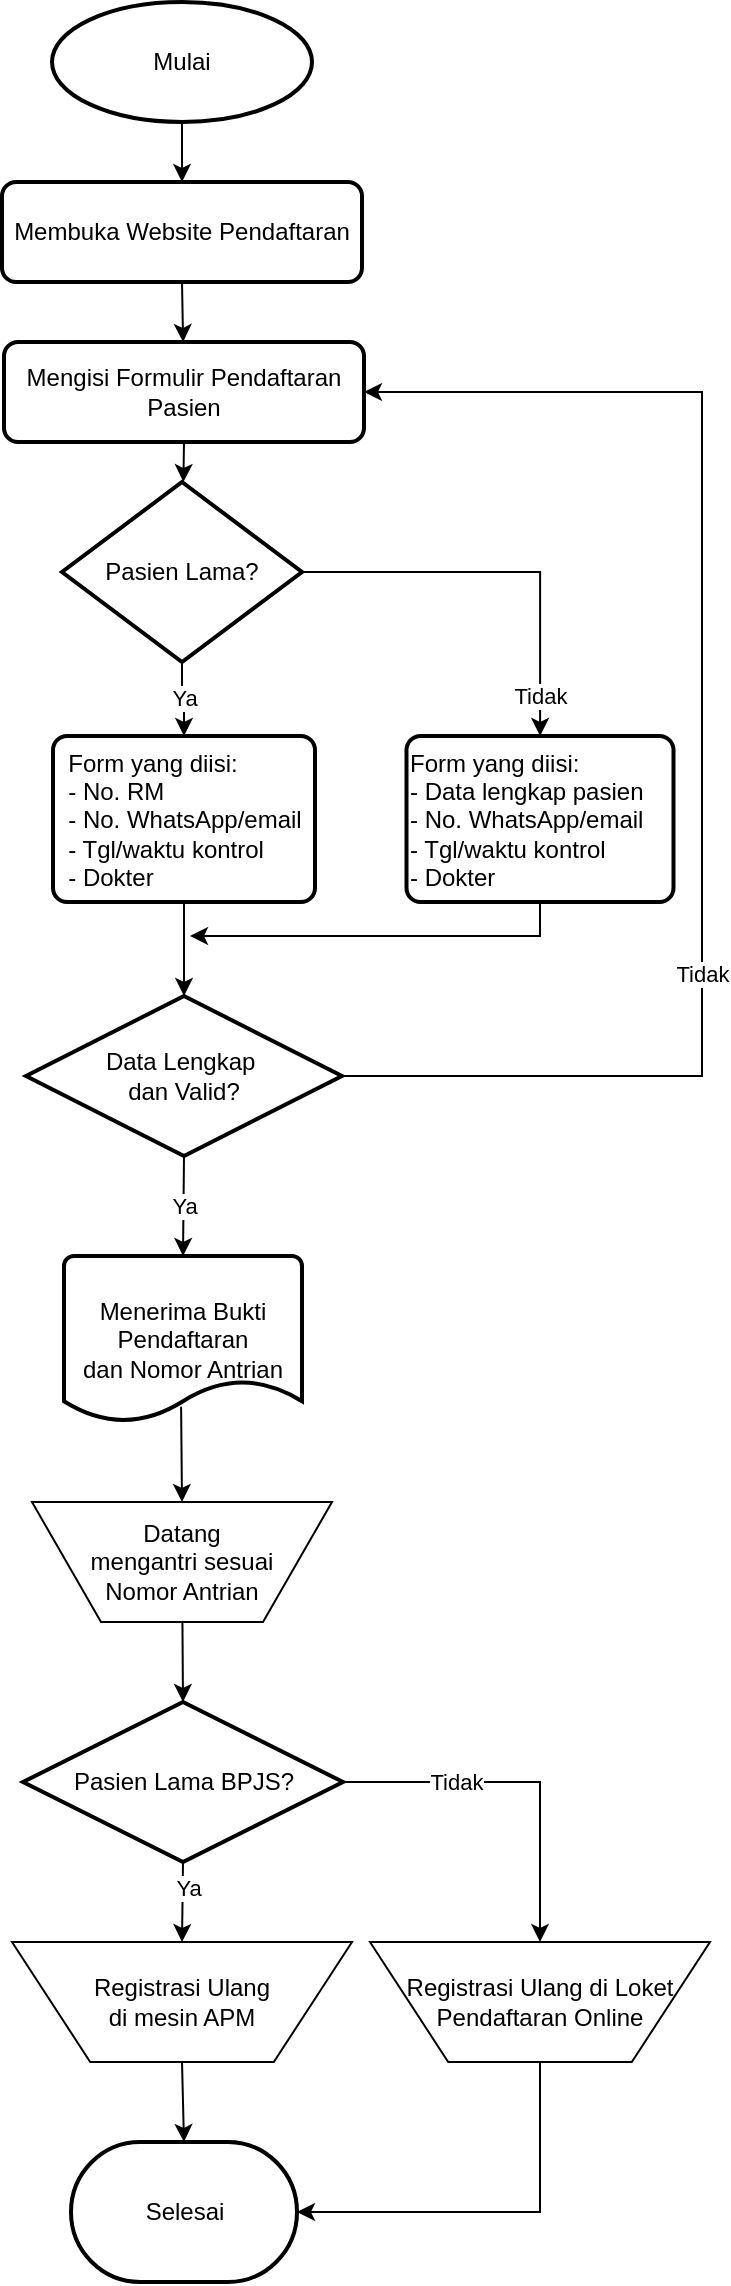 <mxfile version="22.1.16" type="device" pages="5">
  <diagram id="C5RBs43oDa-KdzZeNtuy" name="Flowchart">
    <mxGraphModel dx="1420" dy="856" grid="1" gridSize="10" guides="1" tooltips="1" connect="1" arrows="1" fold="1" page="1" pageScale="1" pageWidth="827" pageHeight="1169" math="0" shadow="0">
      <root>
        <mxCell id="WIyWlLk6GJQsqaUBKTNV-0" />
        <mxCell id="WIyWlLk6GJQsqaUBKTNV-1" parent="WIyWlLk6GJQsqaUBKTNV-0" />
        <mxCell id="Y-0_W2tjziuRLicf-Nkw-0" value="Mulai" style="strokeWidth=2;html=1;shape=mxgraph.flowchart.start_1;whiteSpace=wrap;" parent="WIyWlLk6GJQsqaUBKTNV-1" vertex="1">
          <mxGeometry x="262" y="15" width="130" height="60" as="geometry" />
        </mxCell>
        <mxCell id="0LLnvMhg4QWHjou7vQFV-0" value="" style="endArrow=classic;html=1;rounded=0;exitX=0.5;exitY=1;exitDx=0;exitDy=0;exitPerimeter=0;" parent="WIyWlLk6GJQsqaUBKTNV-1" source="NQGPYRuu8is7qID9K1Ec-0" target="0LLnvMhg4QWHjou7vQFV-1" edge="1">
          <mxGeometry width="50" height="50" relative="1" as="geometry">
            <mxPoint x="314" y="375" as="sourcePoint" />
            <mxPoint x="328" y="255" as="targetPoint" />
          </mxGeometry>
        </mxCell>
        <mxCell id="0LLnvMhg4QWHjou7vQFV-1" value="Pasien Lama?" style="whiteSpace=wrap;html=1;strokeWidth=2;shape=mxgraph.flowchart.decision;" parent="WIyWlLk6GJQsqaUBKTNV-1" vertex="1">
          <mxGeometry x="267" y="255" width="120" height="90" as="geometry" />
        </mxCell>
        <mxCell id="0LLnvMhg4QWHjou7vQFV-9" value="Tidak" style="edgeStyle=orthogonalEdgeStyle;rounded=0;orthogonalLoop=1;jettySize=auto;html=1;exitX=1;exitY=0.5;exitDx=0;exitDy=0;entryX=1;entryY=0.5;entryDx=0;entryDy=0;exitPerimeter=0;" parent="WIyWlLk6GJQsqaUBKTNV-1" source="0LLnvMhg4QWHjou7vQFV-6" target="NQGPYRuu8is7qID9K1Ec-0" edge="1">
          <mxGeometry x="-0.331" relative="1" as="geometry">
            <mxPoint x="565" y="412.0" as="targetPoint" />
            <Array as="points">
              <mxPoint x="587" y="552" />
              <mxPoint x="587" y="210" />
            </Array>
            <mxPoint as="offset" />
            <mxPoint x="406.0" y="552" as="sourcePoint" />
          </mxGeometry>
        </mxCell>
        <mxCell id="0LLnvMhg4QWHjou7vQFV-2" value="Form yang diisi:&lt;br style=&quot;border-color: var(--border-color);&quot;&gt;&lt;span style=&quot;&quot;&gt;- Data lengkap pasien&lt;/span&gt;&lt;br style=&quot;border-color: var(--border-color);&quot;&gt;&lt;span style=&quot;&quot;&gt;- No. WhatsApp/email&lt;/span&gt;&lt;br style=&quot;border-color: var(--border-color);&quot;&gt;&lt;span style=&quot;&quot;&gt;- Tgl/waktu kontrol&lt;/span&gt;&lt;br style=&quot;border-color: var(--border-color);&quot;&gt;&lt;span style=&quot;&quot;&gt;- Dokter&lt;/span&gt;" style="whiteSpace=wrap;html=1;rounded=1;absoluteArcSize=1;arcSize=14;strokeWidth=2;align=left;" parent="WIyWlLk6GJQsqaUBKTNV-1" vertex="1">
          <mxGeometry x="439.25" y="382" width="133.5" height="83" as="geometry" />
        </mxCell>
        <mxCell id="0LLnvMhg4QWHjou7vQFV-7" value="" style="edgeStyle=orthogonalEdgeStyle;rounded=0;orthogonalLoop=1;jettySize=auto;html=1;" parent="WIyWlLk6GJQsqaUBKTNV-1" source="0LLnvMhg4QWHjou7vQFV-4" target="0LLnvMhg4QWHjou7vQFV-6" edge="1">
          <mxGeometry relative="1" as="geometry" />
        </mxCell>
        <mxCell id="0LLnvMhg4QWHjou7vQFV-4" value="&lt;div style=&quot;text-align: left;&quot;&gt;&lt;span style=&quot;background-color: initial;&quot;&gt;Form yang diisi:&lt;/span&gt;&lt;/div&gt;&lt;div style=&quot;text-align: left;&quot;&gt;&lt;span style=&quot;background-color: initial;&quot;&gt;- No. RM&lt;/span&gt;&lt;/div&gt;&lt;div style=&quot;border-color: var(--border-color); text-align: left;&quot;&gt;&lt;span style=&quot;border-color: var(--border-color); background-color: initial;&quot;&gt;- No. WhatsApp/email&lt;/span&gt;&lt;/div&gt;&lt;div style=&quot;border-color: var(--border-color); text-align: left;&quot;&gt;&lt;span style=&quot;border-color: var(--border-color); background-color: initial;&quot;&gt;- Tgl/waktu kontrol&lt;/span&gt;&lt;/div&gt;&lt;div style=&quot;border-color: var(--border-color); text-align: left;&quot;&gt;&lt;span style=&quot;border-color: var(--border-color); background-color: initial;&quot;&gt;- Dokter&lt;/span&gt;&lt;/div&gt;" style="whiteSpace=wrap;html=1;rounded=1;absoluteArcSize=1;arcSize=14;strokeWidth=2;" parent="WIyWlLk6GJQsqaUBKTNV-1" vertex="1">
          <mxGeometry x="262.5" y="382" width="131" height="83" as="geometry" />
        </mxCell>
        <mxCell id="0LLnvMhg4QWHjou7vQFV-6" value="Data Lengkap&amp;nbsp;&lt;br&gt;dan Valid?" style="whiteSpace=wrap;html=1;strokeWidth=2;shape=mxgraph.flowchart.decision;" parent="WIyWlLk6GJQsqaUBKTNV-1" vertex="1">
          <mxGeometry x="249" y="512" width="158" height="80" as="geometry" />
        </mxCell>
        <mxCell id="0LLnvMhg4QWHjou7vQFV-10" value="Datang &lt;br&gt;mengantri sesuai &lt;br&gt;Nomor Antrian" style="whiteSpace=wrap;html=1;verticalLabelPosition=middle;shape=trapezoid;size=0.23;arcSize=10;flipV=1;labelPosition=center;perimeter=trapezoidPerimeter;" parent="WIyWlLk6GJQsqaUBKTNV-1" vertex="1">
          <mxGeometry x="252" y="765" width="150" height="60" as="geometry" />
        </mxCell>
        <mxCell id="0LLnvMhg4QWHjou7vQFV-16" value="Pasien Lama BPJS?" style="whiteSpace=wrap;html=1;strokeWidth=2;shape=mxgraph.flowchart.decision;" parent="WIyWlLk6GJQsqaUBKTNV-1" vertex="1">
          <mxGeometry x="247.5" y="865" width="160" height="80" as="geometry" />
        </mxCell>
        <mxCell id="0LLnvMhg4QWHjou7vQFV-17" value="Registrasi Ulang &lt;br&gt;di mesin APM" style="rounded=0;whiteSpace=wrap;html=1;verticalLabelPosition=middle;shape=trapezoid;perimeter=trapezoidPerimeter;size=0.23;arcSize=10;flipV=1;labelPosition=center;" parent="WIyWlLk6GJQsqaUBKTNV-1" vertex="1">
          <mxGeometry x="242" y="985" width="170" height="60" as="geometry" />
        </mxCell>
        <mxCell id="0LLnvMhg4QWHjou7vQFV-18" value="Registrasi Ulang di Loket Pendaftaran Online" style="rounded=0;whiteSpace=wrap;html=1;verticalLabelPosition=middle;shape=trapezoid;perimeter=trapezoidPerimeter;size=0.23;arcSize=10;flipV=1;labelPosition=center;fontSize=12;" parent="WIyWlLk6GJQsqaUBKTNV-1" vertex="1">
          <mxGeometry x="421" y="985" width="170" height="60" as="geometry" />
        </mxCell>
        <mxCell id="0LLnvMhg4QWHjou7vQFV-19" value="" style="endArrow=classic;html=1;rounded=0;entryX=0.5;entryY=0;entryDx=0;entryDy=0;exitX=1;exitY=0.5;exitDx=0;exitDy=0;" parent="WIyWlLk6GJQsqaUBKTNV-1" source="0LLnvMhg4QWHjou7vQFV-16" target="0LLnvMhg4QWHjou7vQFV-18" edge="1">
          <mxGeometry width="50" height="50" relative="1" as="geometry">
            <mxPoint x="306" y="967" as="sourcePoint" />
            <mxPoint x="356" y="917" as="targetPoint" />
            <Array as="points">
              <mxPoint x="506" y="905" />
              <mxPoint x="506" y="982" />
            </Array>
          </mxGeometry>
        </mxCell>
        <mxCell id="etCVzYmtN3_S_9bxmXlC-2" value="Tidak" style="edgeLabel;html=1;align=center;verticalAlign=middle;resizable=0;points=[];" parent="0LLnvMhg4QWHjou7vQFV-19" vertex="1" connectable="0">
          <mxGeometry x="-0.355" relative="1" as="geometry">
            <mxPoint x="-1" as="offset" />
          </mxGeometry>
        </mxCell>
        <mxCell id="0LLnvMhg4QWHjou7vQFV-22" value="Menerima Bukti Pendaftaran&lt;br&gt;dan Nomor Antrian" style="shape=mxgraph.flowchart.document2;whiteSpace=wrap;html=1;boundedLbl=1;strokeWidth=2;size=0.25;" parent="WIyWlLk6GJQsqaUBKTNV-1" vertex="1">
          <mxGeometry x="268" y="642" width="119" height="83" as="geometry" />
        </mxCell>
        <mxCell id="0LLnvMhg4QWHjou7vQFV-25" value="" style="endArrow=classic;html=1;rounded=0;entryX=0.5;entryY=0;entryDx=0;entryDy=0;exitX=0.492;exitY=0.908;exitDx=0;exitDy=0;exitPerimeter=0;" parent="WIyWlLk6GJQsqaUBKTNV-1" source="0LLnvMhg4QWHjou7vQFV-22" target="0LLnvMhg4QWHjou7vQFV-10" edge="1">
          <mxGeometry width="50" height="50" relative="1" as="geometry">
            <mxPoint x="327" y="705" as="sourcePoint" />
            <mxPoint x="321" y="742" as="targetPoint" />
          </mxGeometry>
        </mxCell>
        <mxCell id="IPXBGeWQJr2fZi3OIg5Y-1" value="Ya" style="endArrow=classic;html=1;rounded=0;entryX=0.5;entryY=0;entryDx=0;entryDy=0;exitX=0.5;exitY=1;exitDx=0;exitDy=0;" parent="WIyWlLk6GJQsqaUBKTNV-1" source="0LLnvMhg4QWHjou7vQFV-6" target="0LLnvMhg4QWHjou7vQFV-22" edge="1">
          <mxGeometry width="50" height="50" relative="1" as="geometry">
            <mxPoint x="310" y="602" as="sourcePoint" />
            <mxPoint x="360" y="552" as="targetPoint" />
          </mxGeometry>
        </mxCell>
        <mxCell id="AWqm-ige924Oo4-5Qk6T-0" value="" style="endArrow=classic;html=1;rounded=0;entryX=0.5;entryY=0;entryDx=0;entryDy=0;exitX=0.5;exitY=1;exitDx=0;exitDy=0;entryPerimeter=0;" parent="WIyWlLk6GJQsqaUBKTNV-1" source="0LLnvMhg4QWHjou7vQFV-17" target="u67ikrGrel9OPWI39Cx4-3" edge="1">
          <mxGeometry width="50" height="50" relative="1" as="geometry">
            <mxPoint x="322" y="1297" as="sourcePoint" />
            <mxPoint x="326" y="1204" as="targetPoint" />
          </mxGeometry>
        </mxCell>
        <mxCell id="AWqm-ige924Oo4-5Qk6T-1" value="" style="endArrow=classic;html=1;rounded=0;exitX=0.5;exitY=1;exitDx=0;exitDy=0;entryX=1;entryY=0.5;entryDx=0;entryDy=0;entryPerimeter=0;" parent="WIyWlLk6GJQsqaUBKTNV-1" source="0LLnvMhg4QWHjou7vQFV-18" target="u67ikrGrel9OPWI39Cx4-3" edge="1">
          <mxGeometry width="50" height="50" relative="1" as="geometry">
            <mxPoint x="308" y="1357" as="sourcePoint" />
            <mxPoint x="386" y="1244" as="targetPoint" />
            <Array as="points">
              <mxPoint x="506" y="1120" />
            </Array>
          </mxGeometry>
        </mxCell>
        <mxCell id="etCVzYmtN3_S_9bxmXlC-4" value="" style="endArrow=classic;html=1;rounded=0;exitX=0.5;exitY=1;exitDx=0;exitDy=0;" parent="WIyWlLk6GJQsqaUBKTNV-1" source="0LLnvMhg4QWHjou7vQFV-2" edge="1">
          <mxGeometry width="50" height="50" relative="1" as="geometry">
            <mxPoint x="411" y="532" as="sourcePoint" />
            <mxPoint x="331" y="482" as="targetPoint" />
            <Array as="points">
              <mxPoint x="506" y="482" />
            </Array>
          </mxGeometry>
        </mxCell>
        <mxCell id="Y_wqMJszYOcG-6Hk5GyN-2" value="" style="endArrow=classic;html=1;rounded=0;entryX=0.5;entryY=0;entryDx=0;entryDy=0;exitX=0.5;exitY=1;exitDx=0;exitDy=0;" parent="WIyWlLk6GJQsqaUBKTNV-1" source="0LLnvMhg4QWHjou7vQFV-16" target="0LLnvMhg4QWHjou7vQFV-17" edge="1">
          <mxGeometry width="50" height="50" relative="1" as="geometry">
            <mxPoint x="375" y="927" as="sourcePoint" />
            <mxPoint x="425" y="877" as="targetPoint" />
          </mxGeometry>
        </mxCell>
        <mxCell id="u67ikrGrel9OPWI39Cx4-20" value="Ya" style="edgeLabel;html=1;align=center;verticalAlign=middle;resizable=0;points=[];" parent="Y_wqMJszYOcG-6Hk5GyN-2" vertex="1" connectable="0">
          <mxGeometry x="-0.34" y="2" relative="1" as="geometry">
            <mxPoint as="offset" />
          </mxGeometry>
        </mxCell>
        <mxCell id="u67ikrGrel9OPWI39Cx4-3" value="Selesai" style="strokeWidth=2;html=1;shape=mxgraph.flowchart.terminator;whiteSpace=wrap;" parent="WIyWlLk6GJQsqaUBKTNV-1" vertex="1">
          <mxGeometry x="271.5" y="1085" width="113" height="70" as="geometry" />
        </mxCell>
        <mxCell id="u67ikrGrel9OPWI39Cx4-11" value="" style="edgeStyle=orthogonalEdgeStyle;rounded=0;orthogonalLoop=1;jettySize=auto;html=1;entryX=0.5;entryY=0;entryDx=0;entryDy=0;" parent="WIyWlLk6GJQsqaUBKTNV-1" source="0LLnvMhg4QWHjou7vQFV-1" target="0LLnvMhg4QWHjou7vQFV-4" edge="1">
          <mxGeometry relative="1" as="geometry">
            <mxPoint x="328" y="225" as="sourcePoint" />
            <mxPoint x="328" y="265" as="targetPoint" />
          </mxGeometry>
        </mxCell>
        <mxCell id="u67ikrGrel9OPWI39Cx4-15" value="Ya" style="edgeLabel;html=1;align=center;verticalAlign=middle;resizable=0;points=[];" parent="u67ikrGrel9OPWI39Cx4-11" vertex="1" connectable="0">
          <mxGeometry x="0.32" y="-1" relative="1" as="geometry">
            <mxPoint x="1" y="-6" as="offset" />
          </mxGeometry>
        </mxCell>
        <mxCell id="u67ikrGrel9OPWI39Cx4-12" value="" style="edgeStyle=orthogonalEdgeStyle;rounded=0;orthogonalLoop=1;jettySize=auto;html=1;" parent="WIyWlLk6GJQsqaUBKTNV-1" source="0LLnvMhg4QWHjou7vQFV-1" target="0LLnvMhg4QWHjou7vQFV-2" edge="1">
          <mxGeometry x="-0.414" relative="1" as="geometry">
            <mxPoint as="offset" />
            <mxPoint x="388" y="180" as="sourcePoint" />
            <mxPoint x="506" y="265" as="targetPoint" />
          </mxGeometry>
        </mxCell>
        <mxCell id="u67ikrGrel9OPWI39Cx4-16" value="Tidak" style="edgeLabel;html=1;align=center;verticalAlign=middle;resizable=0;points=[];" parent="u67ikrGrel9OPWI39Cx4-12" vertex="1" connectable="0">
          <mxGeometry x="0.781" relative="1" as="geometry">
            <mxPoint y="2" as="offset" />
          </mxGeometry>
        </mxCell>
        <mxCell id="u67ikrGrel9OPWI39Cx4-19" value="" style="endArrow=classic;html=1;rounded=0;entryX=0.5;entryY=0;entryDx=0;entryDy=0;entryPerimeter=0;" parent="WIyWlLk6GJQsqaUBKTNV-1" source="0LLnvMhg4QWHjou7vQFV-10" target="0LLnvMhg4QWHjou7vQFV-16" edge="1">
          <mxGeometry width="50" height="50" relative="1" as="geometry">
            <mxPoint x="241" y="832" as="sourcePoint" />
            <mxPoint x="291" y="782" as="targetPoint" />
          </mxGeometry>
        </mxCell>
        <mxCell id="hFQhq1CJekrQIGTJt0gv-0" value="" style="endArrow=classic;html=1;rounded=0;exitX=0.5;exitY=1;exitDx=0;exitDy=0;exitPerimeter=0;" parent="WIyWlLk6GJQsqaUBKTNV-1" source="Y-0_W2tjziuRLicf-Nkw-0" target="hFQhq1CJekrQIGTJt0gv-1" edge="1">
          <mxGeometry width="50" height="50" relative="1" as="geometry">
            <mxPoint x="328" y="105" as="sourcePoint" />
            <mxPoint x="328" y="175" as="targetPoint" />
          </mxGeometry>
        </mxCell>
        <mxCell id="hFQhq1CJekrQIGTJt0gv-1" value="Membuka Website Pendaftaran" style="rounded=1;whiteSpace=wrap;html=1;absoluteArcSize=1;arcSize=14;strokeWidth=2;" parent="WIyWlLk6GJQsqaUBKTNV-1" vertex="1">
          <mxGeometry x="237" y="105" width="180" height="50" as="geometry" />
        </mxCell>
        <mxCell id="NQGPYRuu8is7qID9K1Ec-1" value="" style="endArrow=classic;html=1;rounded=0;exitX=0.5;exitY=1;exitDx=0;exitDy=0;exitPerimeter=0;" parent="WIyWlLk6GJQsqaUBKTNV-1" source="hFQhq1CJekrQIGTJt0gv-1" target="NQGPYRuu8is7qID9K1Ec-0" edge="1">
          <mxGeometry width="50" height="50" relative="1" as="geometry">
            <mxPoint x="327" y="145" as="sourcePoint" />
            <mxPoint x="328" y="215" as="targetPoint" />
          </mxGeometry>
        </mxCell>
        <mxCell id="NQGPYRuu8is7qID9K1Ec-0" value="Mengisi Formulir Pendaftaran Pasien" style="rounded=1;whiteSpace=wrap;html=1;absoluteArcSize=1;arcSize=14;strokeWidth=2;" parent="WIyWlLk6GJQsqaUBKTNV-1" vertex="1">
          <mxGeometry x="238" y="185" width="180" height="50" as="geometry" />
        </mxCell>
      </root>
    </mxGraphModel>
  </diagram>
  <diagram id="7AGozjPKoP4nCB66m2UY" name="DFD">
    <mxGraphModel dx="1671" dy="1007" grid="1" gridSize="10" guides="1" tooltips="1" connect="1" arrows="1" fold="1" page="1" pageScale="1" pageWidth="1169" pageHeight="827" math="0" shadow="0">
      <root>
        <mxCell id="0" />
        <mxCell id="1" parent="0" />
        <mxCell id="LYkPNBGk0QLhgLuBFVw5-9" style="edgeStyle=orthogonalEdgeStyle;rounded=0;orthogonalLoop=1;jettySize=auto;html=1;exitX=0;exitY=1;exitDx=0;exitDy=0;entryX=1;entryY=0.75;entryDx=0;entryDy=0;" parent="1" source="LYkPNBGk0QLhgLuBFVw5-1" target="QkrbeRbu-FCpaSNZFsPW-1" edge="1">
          <mxGeometry relative="1" as="geometry">
            <mxPoint x="310" y="444" as="targetPoint" />
            <Array as="points" />
            <mxPoint x="540.0" y="444" as="sourcePoint" />
          </mxGeometry>
        </mxCell>
        <mxCell id="QrNxaTxZnVfAH5GrB2b3-3" value="Bukti Pendaftaran dan Nomor Antrian" style="edgeLabel;html=1;align=center;verticalAlign=middle;resizable=0;points=[];fontSize=12;" parent="LYkPNBGk0QLhgLuBFVw5-9" vertex="1" connectable="0">
          <mxGeometry x="0.063" y="-1" relative="1" as="geometry">
            <mxPoint x="6" y="1" as="offset" />
          </mxGeometry>
        </mxCell>
        <mxCell id="LYkPNBGk0QLhgLuBFVw5-13" style="edgeStyle=orthogonalEdgeStyle;rounded=0;orthogonalLoop=1;jettySize=auto;html=1;exitX=1;exitY=0;exitDx=0;exitDy=0;entryX=0;entryY=0.25;entryDx=0;entryDy=0;" parent="1" source="LYkPNBGk0QLhgLuBFVw5-1" target="LYkPNBGk0QLhgLuBFVw5-4" edge="1">
          <mxGeometry relative="1" as="geometry">
            <mxPoint x="849" y="384" as="targetPoint" />
          </mxGeometry>
        </mxCell>
        <mxCell id="QrNxaTxZnVfAH5GrB2b3-5" value="Data Pasien" style="edgeLabel;html=1;align=center;verticalAlign=middle;resizable=0;points=[];fontSize=12;" parent="LYkPNBGk0QLhgLuBFVw5-13" vertex="1" connectable="0">
          <mxGeometry x="-0.115" y="-2" relative="1" as="geometry">
            <mxPoint x="20" y="-1" as="offset" />
          </mxGeometry>
        </mxCell>
        <mxCell id="LYkPNBGk0QLhgLuBFVw5-1" value="Sistem Pendaftaran Pasien" style="ellipse;whiteSpace=wrap;html=1;aspect=fixed;fontSize=14;" parent="1" vertex="1">
          <mxGeometry x="540" y="370.5" width="87" height="87" as="geometry" />
        </mxCell>
        <mxCell id="LYkPNBGk0QLhgLuBFVw5-11" style="edgeStyle=orthogonalEdgeStyle;rounded=0;orthogonalLoop=1;jettySize=auto;html=1;exitX=0;exitY=0.75;exitDx=0;exitDy=0;" parent="1" target="LYkPNBGk0QLhgLuBFVw5-1" edge="1">
          <mxGeometry relative="1" as="geometry">
            <mxPoint x="860" y="413.62" as="sourcePoint" />
            <mxPoint x="630" y="414" as="targetPoint" />
            <Array as="points" />
          </mxGeometry>
        </mxCell>
        <mxCell id="QrNxaTxZnVfAH5GrB2b3-2" value="Jadwal Dokter" style="edgeLabel;html=1;align=center;verticalAlign=middle;resizable=0;points=[];fontSize=12;" parent="LYkPNBGk0QLhgLuBFVw5-11" vertex="1" connectable="0">
          <mxGeometry x="-0.158" y="1" relative="1" as="geometry">
            <mxPoint x="-22" y="-1" as="offset" />
          </mxGeometry>
        </mxCell>
        <mxCell id="LYkPNBGk0QLhgLuBFVw5-4" value="Admin" style="whiteSpace=wrap;html=1;aspect=fixed;fontSize=14;" parent="1" vertex="1">
          <mxGeometry x="860" y="354" width="120" height="120" as="geometry" />
        </mxCell>
        <mxCell id="LYkPNBGk0QLhgLuBFVw5-8" style="edgeStyle=orthogonalEdgeStyle;rounded=0;orthogonalLoop=1;jettySize=auto;html=1;exitX=1;exitY=0.25;exitDx=0;exitDy=0;entryX=0;entryY=0;entryDx=0;entryDy=0;" parent="1" source="QkrbeRbu-FCpaSNZFsPW-1" target="LYkPNBGk0QLhgLuBFVw5-1" edge="1">
          <mxGeometry relative="1" as="geometry">
            <mxPoint x="309" y="394" as="sourcePoint" />
          </mxGeometry>
        </mxCell>
        <mxCell id="QrNxaTxZnVfAH5GrB2b3-1" value="Data Pasien" style="edgeLabel;html=1;align=center;verticalAlign=middle;resizable=0;points=[];fontSize=12;" parent="LYkPNBGk0QLhgLuBFVw5-8" vertex="1" connectable="0">
          <mxGeometry x="-0.14" y="-3" relative="1" as="geometry">
            <mxPoint x="9" y="-3" as="offset" />
          </mxGeometry>
        </mxCell>
        <mxCell id="QkrbeRbu-FCpaSNZFsPW-1" value="Pasien" style="whiteSpace=wrap;html=1;aspect=fixed;fontSize=14;dashed=0;" parent="1" vertex="1">
          <mxGeometry x="190" y="354" width="120" height="120" as="geometry" />
        </mxCell>
        <mxCell id="5abQdg8BANUb2AYhFjzp-1" value="" style="endArrow=classic;html=1;rounded=0;exitX=0;exitY=0.75;exitDx=0;exitDy=0;entryX=1;entryY=1;entryDx=0;entryDy=0;" edge="1" parent="1" source="LYkPNBGk0QLhgLuBFVw5-4" target="LYkPNBGk0QLhgLuBFVw5-1">
          <mxGeometry width="50" height="50" relative="1" as="geometry">
            <mxPoint x="829.74" y="514" as="sourcePoint" />
            <mxPoint x="670" y="544" as="targetPoint" />
          </mxGeometry>
        </mxCell>
        <mxCell id="5abQdg8BANUb2AYhFjzp-2" value="Aprroval Pasien" style="edgeLabel;html=1;align=center;verticalAlign=middle;resizable=0;points=[];fontSize=12;" vertex="1" connectable="0" parent="5abQdg8BANUb2AYhFjzp-1">
          <mxGeometry x="0.127" y="1" relative="1" as="geometry">
            <mxPoint x="18" y="-1" as="offset" />
          </mxGeometry>
        </mxCell>
        <mxCell id="awJdmknUpq07sa8L6oPT-1" value="" style="endArrow=classic;html=1;rounded=0;entryX=1;entryY=0.5;entryDx=0;entryDy=0;exitX=0;exitY=0.5;exitDx=0;exitDy=0;" edge="1" parent="1" source="LYkPNBGk0QLhgLuBFVw5-1" target="QkrbeRbu-FCpaSNZFsPW-1">
          <mxGeometry width="50" height="50" relative="1" as="geometry">
            <mxPoint x="560" y="464" as="sourcePoint" />
            <mxPoint x="610" y="414" as="targetPoint" />
          </mxGeometry>
        </mxCell>
        <mxCell id="awJdmknUpq07sa8L6oPT-2" value="Jadwal Dokter" style="edgeLabel;html=1;align=center;verticalAlign=middle;resizable=0;points=[];fontSize=12;" vertex="1" connectable="0" parent="awJdmknUpq07sa8L6oPT-1">
          <mxGeometry x="-0.162" y="-2" relative="1" as="geometry">
            <mxPoint x="-23" y="2" as="offset" />
          </mxGeometry>
        </mxCell>
      </root>
    </mxGraphModel>
  </diagram>
  <diagram id="SqoEWXoSDAihWeAypQtA" name="Use Case Diagram">
    <mxGraphModel dx="1671" dy="1007" grid="1" gridSize="10" guides="1" tooltips="1" connect="1" arrows="1" fold="1" page="1" pageScale="1" pageWidth="827" pageHeight="1169" math="0" shadow="0">
      <root>
        <mxCell id="0" />
        <mxCell id="1" parent="0" />
        <mxCell id="htx71FLO_FKV-Db_sToj-1" value="Pasien" style="shape=umlActor;verticalLabelPosition=bottom;verticalAlign=top;html=1;" parent="1" vertex="1">
          <mxGeometry x="28" y="534" width="30" height="60" as="geometry" />
        </mxCell>
        <mxCell id="htx71FLO_FKV-Db_sToj-3" value="Admin" style="shape=umlActor;verticalLabelPosition=bottom;verticalAlign=top;html=1;outlineConnect=0;" parent="1" vertex="1">
          <mxGeometry x="768" y="534" width="30" height="60" as="geometry" />
        </mxCell>
        <mxCell id="ntv7-VRjxryP23NwJi_F-1" value="Sistem Pendaftaran Pasien" style="swimlane;fontStyle=1;align=center;horizontal=1;startSize=30;collapsible=0;html=1;whiteSpace=wrap;" parent="1" vertex="1">
          <mxGeometry x="158" y="374" width="520" height="420" as="geometry" />
        </mxCell>
        <mxCell id="ntv7-VRjxryP23NwJi_F-2" value="Use Case" style="shape=umlFrame;whiteSpace=wrap;html=1;pointerEvents=0;recursiveResize=0;container=1;collapsible=0;width=80;" parent="ntv7-VRjxryP23NwJi_F-1" vertex="1">
          <mxGeometry width="480" height="350" relative="1" as="geometry">
            <mxPoint x="20" y="50" as="offset" />
          </mxGeometry>
        </mxCell>
        <mxCell id="QiCD8WX7tbeq6t2pQG_h-1" value="Input Data Pasien" style="ellipse;whiteSpace=wrap;html=1;" parent="ntv7-VRjxryP23NwJi_F-2" vertex="1">
          <mxGeometry x="50" y="50" width="140" height="70" as="geometry" />
        </mxCell>
        <mxCell id="rIoa_4reU0bzCVfp5qzY-1" value="Bukti Pendaftaran dan Nomor Antrian" style="ellipse;whiteSpace=wrap;html=1;" parent="ntv7-VRjxryP23NwJi_F-2" vertex="1">
          <mxGeometry x="50" y="140" width="140" height="70" as="geometry" />
        </mxCell>
        <mxCell id="WujNufIBjCJ0zKkKGyqh-1" value="Manage Data Pasien" style="ellipse;whiteSpace=wrap;html=1;" vertex="1" parent="ntv7-VRjxryP23NwJi_F-2">
          <mxGeometry x="290" y="50" width="140" height="70" as="geometry" />
        </mxCell>
        <mxCell id="2JCKBSCVoSZlds3NOziO-2" value="Manage Approval Pasien" style="ellipse;whiteSpace=wrap;html=1;" vertex="1" parent="ntv7-VRjxryP23NwJi_F-2">
          <mxGeometry x="290" y="140" width="140" height="70" as="geometry" />
        </mxCell>
        <mxCell id="WujNufIBjCJ0zKkKGyqh-2" value="Manage Jadwal Dokter" style="ellipse;whiteSpace=wrap;html=1;" vertex="1" parent="ntv7-VRjxryP23NwJi_F-2">
          <mxGeometry x="290" y="240" width="140" height="70" as="geometry" />
        </mxCell>
        <mxCell id="PZ30V57n5oayTrDZzRfQ-1" value="&amp;lt;&amp;lt;include&amp;gt;&amp;gt;" style="edgeStyle=none;html=1;endArrow=open;verticalAlign=bottom;dashed=1;labelBackgroundColor=none;rounded=0;exitX=0;exitY=0.5;exitDx=0;exitDy=0;entryX=1;entryY=0.5;entryDx=0;entryDy=0;" edge="1" parent="ntv7-VRjxryP23NwJi_F-2" source="WujNufIBjCJ0zKkKGyqh-2" target="QiCD8WX7tbeq6t2pQG_h-2">
          <mxGeometry width="160" relative="1" as="geometry">
            <mxPoint x="130" y="315" as="sourcePoint" />
            <mxPoint x="290" y="315" as="targetPoint" />
          </mxGeometry>
        </mxCell>
        <mxCell id="QiCD8WX7tbeq6t2pQG_h-2" value="Lihat Jadwal Dokter" style="ellipse;whiteSpace=wrap;html=1;" parent="ntv7-VRjxryP23NwJi_F-2" vertex="1">
          <mxGeometry x="50" y="240" width="140" height="70" as="geometry" />
        </mxCell>
        <mxCell id="6rDj5MUKunOZ68686jhb-1" value="&amp;lt;&amp;lt;include&amp;gt;&amp;gt;" style="edgeStyle=none;html=1;endArrow=open;verticalAlign=bottom;dashed=1;labelBackgroundColor=none;rounded=0;entryX=0;entryY=0.5;entryDx=0;entryDy=0;exitX=1;exitY=0.5;exitDx=0;exitDy=0;" edge="1" parent="ntv7-VRjxryP23NwJi_F-2" source="rIoa_4reU0bzCVfp5qzY-1" target="2JCKBSCVoSZlds3NOziO-2">
          <mxGeometry width="160" relative="1" as="geometry">
            <mxPoint x="180" y="270" as="sourcePoint" />
            <mxPoint x="340" y="270" as="targetPoint" />
          </mxGeometry>
        </mxCell>
        <mxCell id="6rDj5MUKunOZ68686jhb-2" value="&amp;lt;&amp;lt;include&amp;gt;&amp;gt;" style="edgeStyle=none;html=1;endArrow=open;verticalAlign=bottom;dashed=1;labelBackgroundColor=none;rounded=0;entryX=0;entryY=0.5;entryDx=0;entryDy=0;exitX=1;exitY=0.5;exitDx=0;exitDy=0;" edge="1" parent="ntv7-VRjxryP23NwJi_F-2" source="QiCD8WX7tbeq6t2pQG_h-1" target="WujNufIBjCJ0zKkKGyqh-1">
          <mxGeometry width="160" relative="1" as="geometry">
            <mxPoint x="170" y="80" as="sourcePoint" />
            <mxPoint x="330" y="80" as="targetPoint" />
          </mxGeometry>
        </mxCell>
        <mxCell id="I5Vj7VzGTxBWSGYok09h-3" value="" style="edgeStyle=none;html=1;endArrow=none;verticalAlign=bottom;rounded=0;entryX=0;entryY=1;entryDx=0;entryDy=0;exitX=0.5;exitY=0.5;exitDx=0;exitDy=0;exitPerimeter=0;" parent="1" source="htx71FLO_FKV-Db_sToj-1" target="QiCD8WX7tbeq6t2pQG_h-1" edge="1">
          <mxGeometry width="160" relative="1" as="geometry">
            <mxPoint x="108" y="634" as="sourcePoint" />
            <mxPoint x="268" y="634" as="targetPoint" />
          </mxGeometry>
        </mxCell>
        <mxCell id="I5Vj7VzGTxBWSGYok09h-4" value="" style="edgeStyle=none;html=1;endArrow=none;verticalAlign=bottom;rounded=0;exitX=0.5;exitY=0.5;exitDx=0;exitDy=0;exitPerimeter=0;entryX=0;entryY=0.5;entryDx=0;entryDy=0;" parent="1" source="htx71FLO_FKV-Db_sToj-1" target="QiCD8WX7tbeq6t2pQG_h-2" edge="1">
          <mxGeometry width="160" relative="1" as="geometry">
            <mxPoint x="338" y="564" as="sourcePoint" />
            <mxPoint x="498" y="564" as="targetPoint" />
          </mxGeometry>
        </mxCell>
        <mxCell id="I5Vj7VzGTxBWSGYok09h-6" value="" style="edgeStyle=none;html=1;endArrow=none;verticalAlign=bottom;rounded=0;entryX=0.5;entryY=0.5;entryDx=0;entryDy=0;entryPerimeter=0;exitX=1;exitY=0.5;exitDx=0;exitDy=0;" parent="1" source="WujNufIBjCJ0zKkKGyqh-1" target="htx71FLO_FKV-Db_sToj-3" edge="1">
          <mxGeometry width="160" relative="1" as="geometry">
            <mxPoint x="668" y="524" as="sourcePoint" />
            <mxPoint x="498" y="564" as="targetPoint" />
          </mxGeometry>
        </mxCell>
        <mxCell id="I5Vj7VzGTxBWSGYok09h-7" value="" style="endArrow=none;html=1;rounded=0;entryX=0.5;entryY=0.5;entryDx=0;entryDy=0;entryPerimeter=0;exitX=1;exitY=0.5;exitDx=0;exitDy=0;" parent="1" source="WujNufIBjCJ0zKkKGyqh-2" target="htx71FLO_FKV-Db_sToj-3" edge="1">
          <mxGeometry width="50" height="50" relative="1" as="geometry">
            <mxPoint x="668" y="624" as="sourcePoint" />
            <mxPoint x="448" y="544" as="targetPoint" />
          </mxGeometry>
        </mxCell>
        <mxCell id="VmpEA8j0iUpPtIR3B-YM-2" value="" style="endArrow=none;html=1;rounded=0;entryX=0;entryY=0.5;entryDx=0;entryDy=0;exitX=0.5;exitY=0.5;exitDx=0;exitDy=0;exitPerimeter=0;" parent="1" source="htx71FLO_FKV-Db_sToj-1" target="rIoa_4reU0bzCVfp5qzY-1" edge="1">
          <mxGeometry width="50" height="50" relative="1" as="geometry">
            <mxPoint x="238" y="634" as="sourcePoint" />
            <mxPoint x="288" y="584" as="targetPoint" />
          </mxGeometry>
        </mxCell>
        <mxCell id="2JCKBSCVoSZlds3NOziO-3" value="" style="endArrow=none;html=1;rounded=0;exitX=1;exitY=0.5;exitDx=0;exitDy=0;entryX=0.5;entryY=0.5;entryDx=0;entryDy=0;entryPerimeter=0;" edge="1" parent="1" source="2JCKBSCVoSZlds3NOziO-2" target="htx71FLO_FKV-Db_sToj-3">
          <mxGeometry width="50" height="50" relative="1" as="geometry">
            <mxPoint x="398" y="674" as="sourcePoint" />
            <mxPoint x="448" y="624" as="targetPoint" />
          </mxGeometry>
        </mxCell>
      </root>
    </mxGraphModel>
  </diagram>
  <diagram id="83-zsSkwK48zUs9TTDW5" name="Activity Diagram">
    <mxGraphModel dx="1420" dy="856" grid="1" gridSize="10" guides="1" tooltips="1" connect="1" arrows="1" fold="1" page="1" pageScale="1" pageWidth="827" pageHeight="1169" math="0" shadow="0">
      <root>
        <mxCell id="0" />
        <mxCell id="1" parent="0" />
        <mxCell id="1xUCm_A0NEypGPISdSap-1" value="Pendaftaran Pasien" style="swimlane;html=1;childLayout=stackLayout;startSize=20;rounded=0;shadow=0;comic=0;labelBackgroundColor=none;strokeWidth=1;fontFamily=Verdana;fontSize=12;align=center;" parent="1" vertex="1">
          <mxGeometry x="129" y="10" width="570" height="1440" as="geometry" />
        </mxCell>
        <mxCell id="PqNGhXt7e9WRdPqhysJe-2" value="" style="edgeStyle=orthogonalEdgeStyle;html=1;verticalAlign=bottom;endArrow=open;endSize=8;strokeColor=#ff0000;rounded=0;entryX=0.5;entryY=0;entryDx=0;entryDy=0;exitX=0.477;exitY=0.504;exitDx=0;exitDy=0;exitPerimeter=0;" parent="1xUCm_A0NEypGPISdSap-1" source="PqNGhXt7e9WRdPqhysJe-1" target="nUrTsSMFZB00BkVTM41h-4" edge="1">
          <mxGeometry relative="1" as="geometry">
            <mxPoint x="440" y="630" as="targetPoint" />
            <Array as="points">
              <mxPoint x="139" y="540" />
              <mxPoint x="415" y="540" />
            </Array>
          </mxGeometry>
        </mxCell>
        <mxCell id="nUrTsSMFZB00BkVTM41h-1" value="" style="edgeStyle=orthogonalEdgeStyle;html=1;verticalAlign=bottom;endArrow=open;endSize=8;strokeColor=#ff0000;rounded=0;entryX=1;entryY=0.5;entryDx=0;entryDy=0;exitX=0.5;exitY=1;exitDx=0;exitDy=0;" parent="1xUCm_A0NEypGPISdSap-1" source="BTBh3s6mMBs-r3jh5aBY-3" target="iOOvgmFRk-pICuDSHi3N-17" edge="1">
          <mxGeometry relative="1" as="geometry">
            <mxPoint x="150" y="380" as="targetPoint" />
            <mxPoint x="414" y="240" as="sourcePoint" />
            <Array as="points">
              <mxPoint x="424" y="210" />
            </Array>
          </mxGeometry>
        </mxCell>
        <mxCell id="XFfQLgVPYZgJ6Qq-CJzx-2" value="" style="edgeStyle=orthogonalEdgeStyle;html=1;verticalAlign=bottom;endArrow=open;endSize=8;strokeColor=#ff0000;rounded=0;" parent="1xUCm_A0NEypGPISdSap-1" source="XFfQLgVPYZgJ6Qq-CJzx-1" target="hpnEsNDLnfpnaiSMyP2V-1" edge="1">
          <mxGeometry relative="1" as="geometry">
            <mxPoint x="135" y="890" as="targetPoint" />
          </mxGeometry>
        </mxCell>
        <mxCell id="BTBh3s6mMBs-r3jh5aBY-2" value="" style="edgeStyle=orthogonalEdgeStyle;html=1;verticalAlign=bottom;endArrow=open;endSize=8;strokeColor=#ff0000;rounded=0;entryX=0;entryY=0.5;entryDx=0;entryDy=0;" parent="1xUCm_A0NEypGPISdSap-1" source="BTBh3s6mMBs-r3jh5aBY-1" target="BTBh3s6mMBs-r3jh5aBY-3" edge="1">
          <mxGeometry relative="1" as="geometry">
            <mxPoint x="360" y="190" as="targetPoint" />
          </mxGeometry>
        </mxCell>
        <mxCell id="1xUCm_A0NEypGPISdSap-2" value="Pasien" style="swimlane;html=1;startSize=20;" parent="1xUCm_A0NEypGPISdSap-1" vertex="1">
          <mxGeometry y="20" width="290" height="1420" as="geometry">
            <mxRectangle y="20" width="40" height="1580" as="alternateBounds" />
          </mxGeometry>
        </mxCell>
        <mxCell id="VRQ1FIJ1n5C91aGxlcZh-3" value="" style="ellipse;html=1;shape=startState;fillColor=#000000;strokeColor=#ff0000;" parent="1xUCm_A0NEypGPISdSap-2" vertex="1">
          <mxGeometry x="130" y="40" width="30" height="30" as="geometry" />
        </mxCell>
        <mxCell id="VRQ1FIJ1n5C91aGxlcZh-4" value="" style="edgeStyle=orthogonalEdgeStyle;html=1;verticalAlign=bottom;endArrow=open;endSize=8;strokeColor=#ff0000;rounded=0;entryX=0.5;entryY=0;entryDx=0;entryDy=0;" parent="1xUCm_A0NEypGPISdSap-2" source="VRQ1FIJ1n5C91aGxlcZh-3" target="BTBh3s6mMBs-r3jh5aBY-1" edge="1">
          <mxGeometry relative="1" as="geometry">
            <mxPoint x="130" y="150" as="targetPoint" />
          </mxGeometry>
        </mxCell>
        <mxCell id="VRQ1FIJ1n5C91aGxlcZh-7" value="Ya" style="edgeStyle=orthogonalEdgeStyle;html=1;align=left;verticalAlign=top;endArrow=open;endSize=8;strokeColor=#ff0000;rounded=0;entryX=0.5;entryY=0;entryDx=0;entryDy=0;exitX=0.5;exitY=1;exitDx=0;exitDy=0;" parent="1xUCm_A0NEypGPISdSap-2" source="VRQ1FIJ1n5C91aGxlcZh-5" target="l4ZGFq4MWqrOZB-myKdm-1" edge="1">
          <mxGeometry x="0.2" y="-10" relative="1" as="geometry">
            <mxPoint x="70" y="360" as="targetPoint" />
            <Array as="points">
              <mxPoint x="145" y="300" />
              <mxPoint x="70" y="300" />
            </Array>
            <mxPoint as="offset" />
          </mxGeometry>
        </mxCell>
        <mxCell id="BTBh3s6mMBs-r3jh5aBY-1" value="Membuka Website Pendaftaran" style="rounded=1;whiteSpace=wrap;html=1;arcSize=40;fontColor=#000000;fillColor=#ffffc0;strokeColor=#ff0000;" parent="1xUCm_A0NEypGPISdSap-2" vertex="1">
          <mxGeometry x="85" y="110" width="120" height="40" as="geometry" />
        </mxCell>
        <mxCell id="l4ZGFq4MWqrOZB-myKdm-1" value="Parameter:&lt;br&gt;- No. RM&lt;br&gt;&lt;div style=&quot;&quot;&gt;&lt;span style=&quot;background-color: initial;&quot;&gt;- No. WhatsApp/email&lt;/span&gt;&lt;/div&gt;&lt;div style=&quot;&quot;&gt;&lt;span style=&quot;background-color: initial;&quot;&gt;- Tgl/waktu kontrol&lt;/span&gt;&lt;/div&gt;&lt;div style=&quot;&quot;&gt;&lt;span style=&quot;background-color: initial;&quot;&gt;- Dokter&lt;/span&gt;&lt;/div&gt;" style="rounded=0;whiteSpace=wrap;html=1;arcSize=10;fontColor=#000000;fillColor=#ffffc0;strokeColor=#ff0000;absoluteArcSize=1;dashed=0;align=left;" parent="1xUCm_A0NEypGPISdSap-2" vertex="1">
          <mxGeometry x="10" y="340" width="120" height="90" as="geometry" />
        </mxCell>
        <mxCell id="l4ZGFq4MWqrOZB-myKdm-2" value="" style="edgeStyle=orthogonalEdgeStyle;html=1;verticalAlign=bottom;endArrow=open;endSize=8;strokeColor=#ff0000;rounded=0;entryX=0.203;entryY=0.5;entryDx=0;entryDy=0;entryPerimeter=0;" parent="1xUCm_A0NEypGPISdSap-2" source="l4ZGFq4MWqrOZB-myKdm-1" target="PqNGhXt7e9WRdPqhysJe-1" edge="1">
          <mxGeometry relative="1" as="geometry">
            <mxPoint x="71" y="460" as="targetPoint" />
            <Array as="points" />
          </mxGeometry>
        </mxCell>
        <mxCell id="VRQ1FIJ1n5C91aGxlcZh-6" value="Tidak" style="edgeStyle=orthogonalEdgeStyle;html=1;align=left;verticalAlign=bottom;endArrow=open;endSize=8;strokeColor=#ff0000;rounded=0;entryX=0.5;entryY=0;entryDx=0;entryDy=0;exitX=1;exitY=0.5;exitDx=0;exitDy=0;" parent="1xUCm_A0NEypGPISdSap-2" source="VRQ1FIJ1n5C91aGxlcZh-5" target="sqT1WdeYne1xnie3-UmG-2" edge="1">
          <mxGeometry x="0.429" y="-15" relative="1" as="geometry">
            <mxPoint x="245" y="410" as="targetPoint" />
            <Array as="points">
              <mxPoint x="215" y="345" />
            </Array>
            <mxPoint x="235" y="325" as="sourcePoint" />
            <mxPoint as="offset" />
          </mxGeometry>
        </mxCell>
        <mxCell id="sqT1WdeYne1xnie3-UmG-2" value="Parameter:&lt;br&gt;- Data lengkap pasien&lt;br&gt;- No. WhatsApp/email&lt;br&gt;- Tgl/waktu kontrol&lt;br&gt;- Dokter" style="rounded=0;whiteSpace=wrap;html=1;arcSize=10;fontColor=#000000;fillColor=#ffffc0;strokeColor=#ff0000;absoluteArcSize=1;dashed=0;align=left;" parent="1xUCm_A0NEypGPISdSap-2" vertex="1">
          <mxGeometry x="150" y="340" width="130" height="90" as="geometry" />
        </mxCell>
        <mxCell id="sqT1WdeYne1xnie3-UmG-3" value="" style="edgeStyle=orthogonalEdgeStyle;html=1;verticalAlign=bottom;endArrow=open;endSize=8;strokeColor=#ff0000;rounded=0;exitX=0.5;exitY=1;exitDx=0;exitDy=0;entryX=0.781;entryY=0.504;entryDx=0;entryDy=0;entryPerimeter=0;" parent="1xUCm_A0NEypGPISdSap-2" source="sqT1WdeYne1xnie3-UmG-2" target="PqNGhXt7e9WRdPqhysJe-1" edge="1">
          <mxGeometry relative="1" as="geometry">
            <mxPoint x="215" y="480" as="targetPoint" />
            <Array as="points" />
          </mxGeometry>
        </mxCell>
        <mxCell id="PqNGhXt7e9WRdPqhysJe-1" value="" style="shape=line;html=1;strokeWidth=6;strokeColor=#ff0000;" parent="1xUCm_A0NEypGPISdSap-2" vertex="1">
          <mxGeometry x="20" y="400" width="250" height="170" as="geometry" />
        </mxCell>
        <mxCell id="hpnEsNDLnfpnaiSMyP2V-1" value="Menerima Bukti Pendaftaran dan Nomor Antrian" style="rounded=1;whiteSpace=wrap;html=1;arcSize=40;fontColor=#000000;fillColor=#ffffc0;strokeColor=#ff0000;" parent="1xUCm_A0NEypGPISdSap-2" vertex="1">
          <mxGeometry x="75" y="815" width="140" height="60" as="geometry" />
        </mxCell>
        <mxCell id="hpnEsNDLnfpnaiSMyP2V-2" value="" style="edgeStyle=orthogonalEdgeStyle;html=1;verticalAlign=bottom;endArrow=open;endSize=8;strokeColor=#ff0000;rounded=0;entryX=0.5;entryY=0;entryDx=0;entryDy=0;" parent="1xUCm_A0NEypGPISdSap-2" source="hpnEsNDLnfpnaiSMyP2V-1" target="iOOvgmFRk-pICuDSHi3N-2" edge="1">
          <mxGeometry relative="1" as="geometry">
            <mxPoint x="135" y="960" as="targetPoint" />
          </mxGeometry>
        </mxCell>
        <mxCell id="iOOvgmFRk-pICuDSHi3N-2" value="Datang Mengantri sesuai Nomor Antrian" style="rounded=1;whiteSpace=wrap;html=1;arcSize=40;fontColor=#000000;fillColor=#ffffc0;strokeColor=#ff0000;" parent="1xUCm_A0NEypGPISdSap-2" vertex="1">
          <mxGeometry x="70" y="910" width="150" height="50" as="geometry" />
        </mxCell>
        <mxCell id="iOOvgmFRk-pICuDSHi3N-5" value="" style="edgeStyle=orthogonalEdgeStyle;html=1;align=left;verticalAlign=bottom;endArrow=open;endSize=8;strokeColor=#ff0000;rounded=0;entryX=0.5;entryY=0;entryDx=0;entryDy=0;" parent="1xUCm_A0NEypGPISdSap-2" source="iOOvgmFRk-pICuDSHi3N-4" target="iOOvgmFRk-pICuDSHi3N-9" edge="1">
          <mxGeometry x="-1" relative="1" as="geometry">
            <mxPoint x="270" y="1090" as="targetPoint" />
            <Array as="points">
              <mxPoint x="220" y="1090" />
            </Array>
          </mxGeometry>
        </mxCell>
        <mxCell id="TE9ccokPgO5V1bCJ6K9e-2" value="Tidak" style="edgeLabel;html=1;align=center;verticalAlign=middle;resizable=0;points=[];" parent="iOOvgmFRk-pICuDSHi3N-5" vertex="1" connectable="0">
          <mxGeometry x="-0.054" y="1" relative="1" as="geometry">
            <mxPoint as="offset" />
          </mxGeometry>
        </mxCell>
        <mxCell id="iOOvgmFRk-pICuDSHi3N-6" value="" style="edgeStyle=orthogonalEdgeStyle;html=1;align=left;verticalAlign=top;endArrow=open;endSize=8;strokeColor=#ff0000;rounded=0;entryX=0.5;entryY=0;entryDx=0;entryDy=0;" parent="1xUCm_A0NEypGPISdSap-2" source="iOOvgmFRk-pICuDSHi3N-4" target="iOOvgmFRk-pICuDSHi3N-7" edge="1">
          <mxGeometry x="-1" relative="1" as="geometry">
            <mxPoint x="130" y="1170" as="targetPoint" />
          </mxGeometry>
        </mxCell>
        <mxCell id="TE9ccokPgO5V1bCJ6K9e-5" value="Ya" style="edgeLabel;html=1;align=center;verticalAlign=middle;resizable=0;points=[];" parent="iOOvgmFRk-pICuDSHi3N-6" vertex="1" connectable="0">
          <mxGeometry x="-0.613" y="-1" relative="1" as="geometry">
            <mxPoint as="offset" />
          </mxGeometry>
        </mxCell>
        <mxCell id="iOOvgmFRk-pICuDSHi3N-7" value="Registrasi Ulang di Mesin APM" style="rounded=1;whiteSpace=wrap;html=1;arcSize=40;fontColor=#000000;fillColor=#ffffc0;strokeColor=#ff0000;" parent="1xUCm_A0NEypGPISdSap-2" vertex="1">
          <mxGeometry x="10" y="1200" width="120" height="60" as="geometry" />
        </mxCell>
        <mxCell id="iOOvgmFRk-pICuDSHi3N-8" value="" style="edgeStyle=orthogonalEdgeStyle;html=1;verticalAlign=bottom;endArrow=open;endSize=8;strokeColor=#ff0000;rounded=0;" parent="1xUCm_A0NEypGPISdSap-2" source="iOOvgmFRk-pICuDSHi3N-7" edge="1">
          <mxGeometry relative="1" as="geometry">
            <mxPoint x="70" y="1300" as="targetPoint" />
          </mxGeometry>
        </mxCell>
        <mxCell id="iOOvgmFRk-pICuDSHi3N-9" value="Registrasi Ulang di Loket Pendaftaran Online" style="rounded=1;whiteSpace=wrap;html=1;arcSize=40;fontColor=#000000;fillColor=#ffffc0;strokeColor=#ff0000;" parent="1xUCm_A0NEypGPISdSap-2" vertex="1">
          <mxGeometry x="160" y="1200" width="120" height="60" as="geometry" />
        </mxCell>
        <mxCell id="iOOvgmFRk-pICuDSHi3N-10" value="" style="edgeStyle=orthogonalEdgeStyle;html=1;verticalAlign=bottom;endArrow=open;endSize=8;strokeColor=#ff0000;rounded=0;entryX=0.5;entryY=0;entryDx=0;entryDy=0;" parent="1xUCm_A0NEypGPISdSap-2" source="iOOvgmFRk-pICuDSHi3N-9" edge="1">
          <mxGeometry relative="1" as="geometry">
            <mxPoint x="220" y="1300" as="targetPoint" />
            <Array as="points">
              <mxPoint x="220" y="1290" />
              <mxPoint x="220" y="1290" />
            </Array>
          </mxGeometry>
        </mxCell>
        <mxCell id="iOOvgmFRk-pICuDSHi3N-15" value="" style="shape=line;html=1;strokeWidth=6;strokeColor=#ff0000;" parent="1xUCm_A0NEypGPISdSap-2" vertex="1">
          <mxGeometry x="45" y="1300" width="200" height="10" as="geometry" />
        </mxCell>
        <mxCell id="iOOvgmFRk-pICuDSHi3N-17" value="Mengisi Formulir Pendaftaran Pasien" style="rounded=1;whiteSpace=wrap;html=1;arcSize=40;fontColor=#000000;fillColor=#ffffc0;strokeColor=#ff0000;" parent="1xUCm_A0NEypGPISdSap-2" vertex="1">
          <mxGeometry x="85" y="170" width="120" height="40" as="geometry" />
        </mxCell>
        <mxCell id="nUrTsSMFZB00BkVTM41h-15" value="" style="edgeStyle=orthogonalEdgeStyle;html=1;verticalAlign=bottom;endArrow=open;endSize=8;strokeColor=#ff0000;rounded=0;exitX=0.5;exitY=1;exitDx=0;exitDy=0;" parent="1xUCm_A0NEypGPISdSap-2" source="iOOvgmFRk-pICuDSHi3N-17" target="VRQ1FIJ1n5C91aGxlcZh-5" edge="1">
          <mxGeometry relative="1" as="geometry">
            <mxPoint x="80" y="280" as="targetPoint" />
            <mxPoint x="165" y="250" as="sourcePoint" />
            <Array as="points" />
          </mxGeometry>
        </mxCell>
        <mxCell id="VRQ1FIJ1n5C91aGxlcZh-5" value="Pasien Lama?" style="whiteSpace=wrap;html=1;fontColor=#000000;fillColor=#ffffc0;strokeColor=#ff0000;shape=rhombus;perimeter=rhombusPerimeter;" parent="1xUCm_A0NEypGPISdSap-2" vertex="1">
          <mxGeometry x="80" y="240" width="130" height="50" as="geometry" />
        </mxCell>
        <mxCell id="iQF0Mdg4Mge9GNlQ8FtA-1" value="" style="edgeStyle=orthogonalEdgeStyle;html=1;verticalAlign=bottom;endArrow=open;endSize=8;strokeColor=#ff0000;rounded=0;" parent="1xUCm_A0NEypGPISdSap-2" source="iOOvgmFRk-pICuDSHi3N-2" target="iOOvgmFRk-pICuDSHi3N-4" edge="1">
          <mxGeometry relative="1" as="geometry">
            <mxPoint x="165" y="1090" as="targetPoint" />
            <mxPoint x="165" y="1000" as="sourcePoint" />
          </mxGeometry>
        </mxCell>
        <mxCell id="iOOvgmFRk-pICuDSHi3N-4" value="Pasien Lama BPJS?" style="rhombus;whiteSpace=wrap;html=1;fontColor=#000000;fillColor=#ffffc0;strokeColor=#ff0000;" parent="1xUCm_A0NEypGPISdSap-2" vertex="1">
          <mxGeometry x="70" y="1000" width="150" height="80" as="geometry" />
        </mxCell>
        <mxCell id="TE9ccokPgO5V1bCJ6K9e-1" value="" style="edgeStyle=orthogonalEdgeStyle;html=1;verticalAlign=bottom;endArrow=open;endSize=8;strokeColor=#ff0000;rounded=0;" parent="1xUCm_A0NEypGPISdSap-2" source="iOOvgmFRk-pICuDSHi3N-15" target="VRQ1FIJ1n5C91aGxlcZh-8" edge="1">
          <mxGeometry relative="1" as="geometry">
            <mxPoint x="160" y="1523" as="targetPoint" />
            <mxPoint x="165" y="1350" as="sourcePoint" />
          </mxGeometry>
        </mxCell>
        <mxCell id="VRQ1FIJ1n5C91aGxlcZh-8" value="" style="ellipse;html=1;shape=endState;fillColor=#000000;strokeColor=#ff0000;" parent="1xUCm_A0NEypGPISdSap-2" vertex="1">
          <mxGeometry x="130" y="1360" width="30" height="30" as="geometry" />
        </mxCell>
        <mxCell id="1xUCm_A0NEypGPISdSap-11" value="Sistem" style="swimlane;html=1;startSize=20;" parent="1xUCm_A0NEypGPISdSap-1" vertex="1">
          <mxGeometry x="290" y="20" width="280" height="1420" as="geometry" />
        </mxCell>
        <mxCell id="BTBh3s6mMBs-r3jh5aBY-3" value="Menampilkan Halaman Pendaftaran" style="rounded=1;whiteSpace=wrap;html=1;arcSize=40;fontColor=#000000;fillColor=#ffffc0;strokeColor=#ff0000;" parent="1xUCm_A0NEypGPISdSap-11" vertex="1">
          <mxGeometry x="59" y="110" width="150" height="40" as="geometry" />
        </mxCell>
        <mxCell id="PqNGhXt7e9WRdPqhysJe-7" value="Data Lengkap&lt;br&gt;dan Valid?" style="whiteSpace=wrap;html=1;fontColor=#000000;fillColor=#ffffc0;strokeColor=#ff0000;shape=rhombus;perimeter=rhombusPerimeter;" parent="1xUCm_A0NEypGPISdSap-11" vertex="1">
          <mxGeometry x="45" y="630" width="160" height="60" as="geometry" />
        </mxCell>
        <mxCell id="nUrTsSMFZB00BkVTM41h-4" value="Pengecekan Kelengkapan dan Validitas Data" style="rounded=1;whiteSpace=wrap;html=1;arcSize=40;fontColor=#000000;fillColor=#ffffc0;strokeColor=#ff0000;" parent="1xUCm_A0NEypGPISdSap-11" vertex="1">
          <mxGeometry x="55" y="540" width="140" height="50" as="geometry" />
        </mxCell>
        <mxCell id="nUrTsSMFZB00BkVTM41h-5" value="" style="edgeStyle=orthogonalEdgeStyle;html=1;verticalAlign=bottom;endArrow=open;endSize=8;strokeColor=#ff0000;rounded=0;entryX=0.5;entryY=0;entryDx=0;entryDy=0;" parent="1xUCm_A0NEypGPISdSap-11" source="nUrTsSMFZB00BkVTM41h-4" target="PqNGhXt7e9WRdPqhysJe-7" edge="1">
          <mxGeometry relative="1" as="geometry">
            <mxPoint x="124" y="720" as="targetPoint" />
          </mxGeometry>
        </mxCell>
        <mxCell id="nUrTsSMFZB00BkVTM41h-9" value="Tidak" style="edgeStyle=orthogonalEdgeStyle;html=1;align=left;verticalAlign=top;endArrow=open;endSize=8;strokeColor=#ff0000;rounded=0;exitX=1;exitY=0.5;exitDx=0;exitDy=0;entryX=1;entryY=0.5;entryDx=0;entryDy=0;" parent="1xUCm_A0NEypGPISdSap-11" source="PqNGhXt7e9WRdPqhysJe-7" target="BTBh3s6mMBs-r3jh5aBY-3" edge="1">
          <mxGeometry x="0.117" y="20" relative="1" as="geometry">
            <mxPoint x="200" y="330" as="targetPoint" />
            <Array as="points">
              <mxPoint x="230" y="660" />
              <mxPoint x="230" y="130" />
            </Array>
            <mxPoint x="190" y="410" as="sourcePoint" />
            <mxPoint as="offset" />
          </mxGeometry>
        </mxCell>
        <mxCell id="XFfQLgVPYZgJ6Qq-CJzx-1" value="Mengirim Bukti Pendaftaran via WhatsApp/email" style="rounded=1;whiteSpace=wrap;html=1;arcSize=40;fontColor=#000000;fillColor=#ffffc0;strokeColor=#ff0000;" parent="1xUCm_A0NEypGPISdSap-11" vertex="1">
          <mxGeometry x="55" y="820" width="140" height="50" as="geometry" />
        </mxCell>
        <mxCell id="L-qTTHeL0USY4cX6IHGp-1" value="" style="edgeStyle=orthogonalEdgeStyle;html=1;align=left;verticalAlign=top;endArrow=open;endSize=8;strokeColor=#ff0000;rounded=0;exitX=0.5;exitY=1;exitDx=0;exitDy=0;" parent="1xUCm_A0NEypGPISdSap-11" source="PqNGhXt7e9WRdPqhysJe-7" target="nUrTsSMFZB00BkVTM41h-11" edge="1">
          <mxGeometry x="-0.75" y="-10" relative="1" as="geometry">
            <mxPoint x="440" y="810" as="targetPoint" />
            <Array as="points" />
            <mxPoint x="435" y="730" as="sourcePoint" />
            <mxPoint as="offset" />
          </mxGeometry>
        </mxCell>
        <mxCell id="L-qTTHeL0USY4cX6IHGp-2" value="Ya" style="edgeLabel;html=1;align=center;verticalAlign=middle;resizable=0;points=[];" parent="L-qTTHeL0USY4cX6IHGp-1" vertex="1" connectable="0">
          <mxGeometry x="0.024" y="-1" relative="1" as="geometry">
            <mxPoint as="offset" />
          </mxGeometry>
        </mxCell>
        <mxCell id="nUrTsSMFZB00BkVTM41h-11" value="Menampilkan Halaman Konfirmasi Pendaftaran" style="rounded=1;whiteSpace=wrap;html=1;arcSize=40;fontColor=#000000;fillColor=#ffffc0;strokeColor=#ff0000;" parent="1xUCm_A0NEypGPISdSap-11" vertex="1">
          <mxGeometry x="55" y="740" width="140" height="50" as="geometry" />
        </mxCell>
        <mxCell id="L-qTTHeL0USY4cX6IHGp-3" value="" style="edgeStyle=orthogonalEdgeStyle;html=1;align=left;verticalAlign=top;endArrow=open;endSize=8;strokeColor=#ff0000;rounded=0;entryX=0.5;entryY=0;entryDx=0;entryDy=0;" parent="1xUCm_A0NEypGPISdSap-11" source="nUrTsSMFZB00BkVTM41h-11" target="XFfQLgVPYZgJ6Qq-CJzx-1" edge="1">
          <mxGeometry x="-0.75" y="-10" relative="1" as="geometry">
            <mxPoint x="170" y="860" as="targetPoint" />
            <Array as="points" />
            <mxPoint x="170" y="810" as="sourcePoint" />
            <mxPoint as="offset" />
          </mxGeometry>
        </mxCell>
      </root>
    </mxGraphModel>
  </diagram>
  <diagram id="wXu1phKJyccF8WY5NH54" name="Sequence Diagram">
    <mxGraphModel dx="1420" dy="856" grid="1" gridSize="10" guides="1" tooltips="1" connect="1" arrows="1" fold="1" page="1" pageScale="1" pageWidth="1169" pageHeight="827" math="0" shadow="0">
      <root>
        <mxCell id="0" />
        <mxCell id="1" parent="0" />
        <mxCell id="11iilpCxRqwN4MhnAJVN-2" value="" style="shape=umlLifeline;perimeter=lifelinePerimeter;whiteSpace=wrap;html=1;container=1;dropTarget=0;collapsible=0;recursiveResize=0;outlineConnect=0;portConstraint=eastwest;newEdgeStyle={&quot;curved&quot;:0,&quot;rounded&quot;:0};participant=umlActor;size=40;" parent="1" vertex="1">
          <mxGeometry x="308" y="193" width="20" height="471" as="geometry" />
        </mxCell>
        <mxCell id="11iilpCxRqwN4MhnAJVN-5" value="" style="html=1;points=[[0,0,0,0,5],[0,1,0,0,-5],[1,0,0,0,5],[1,1,0,0,-5]];perimeter=orthogonalPerimeter;outlineConnect=0;targetShapes=umlLifeline;portConstraint=eastwest;newEdgeStyle={&quot;curved&quot;:0,&quot;rounded&quot;:0};" parent="11iilpCxRqwN4MhnAJVN-2" vertex="1">
          <mxGeometry x="5" y="80" width="10" height="390" as="geometry" />
        </mxCell>
        <mxCell id="11iilpCxRqwN4MhnAJVN-4" value="" style="shape=umlLifeline;perimeter=lifelinePerimeter;whiteSpace=wrap;html=1;container=1;dropTarget=0;collapsible=0;recursiveResize=0;outlineConnect=0;portConstraint=eastwest;newEdgeStyle={&quot;curved&quot;:0,&quot;rounded&quot;:0};participant=umlControl;" parent="1" vertex="1">
          <mxGeometry x="638" y="193" width="40" height="471" as="geometry" />
        </mxCell>
        <mxCell id="11iilpCxRqwN4MhnAJVN-7" value="" style="html=1;points=[[0,0,0,0,5],[0,1,0,0,-5],[1,0,0,0,5],[1,1,0,0,-5]];perimeter=orthogonalPerimeter;outlineConnect=0;targetShapes=umlLifeline;portConstraint=eastwest;newEdgeStyle={&quot;curved&quot;:0,&quot;rounded&quot;:0};" parent="11iilpCxRqwN4MhnAJVN-4" vertex="1">
          <mxGeometry x="15" y="270" width="10" height="50" as="geometry" />
        </mxCell>
        <mxCell id="veAj-ezpdjvT-3tJiLBk-16" value="5.1.1: Data Belum Lengkap/Tidak Valid" style="html=1;verticalAlign=bottom;endArrow=block;curved=0;rounded=0;" edge="1" parent="11iilpCxRqwN4MhnAJVN-4" source="11iilpCxRqwN4MhnAJVN-7" target="11iilpCxRqwN4MhnAJVN-7">
          <mxGeometry x="0.333" y="-98" width="80" relative="1" as="geometry">
            <mxPoint x="30" y="291" as="sourcePoint" />
            <mxPoint x="110" y="291" as="targetPoint" />
            <mxPoint x="98" y="98" as="offset" />
          </mxGeometry>
        </mxCell>
        <mxCell id="veAj-ezpdjvT-3tJiLBk-19" value="" style="html=1;points=[[0,0,0,0,5],[0,1,0,0,-5],[1,0,0,0,5],[1,1,0,0,-5]];perimeter=orthogonalPerimeter;outlineConnect=0;targetShapes=umlLifeline;portConstraint=eastwest;newEdgeStyle={&quot;curved&quot;:0,&quot;rounded&quot;:0};" vertex="1" parent="11iilpCxRqwN4MhnAJVN-4">
          <mxGeometry x="15" y="351" width="10" height="39" as="geometry" />
        </mxCell>
        <mxCell id="Za6RVsTD5XKi6AyRIcee-1" value="" style="shape=umlLifeline;perimeter=lifelinePerimeter;whiteSpace=wrap;html=1;container=1;dropTarget=0;collapsible=0;recursiveResize=0;outlineConnect=0;portConstraint=eastwest;newEdgeStyle={&quot;curved&quot;:0,&quot;rounded&quot;:0};participant=umlBoundary;" parent="1" vertex="1">
          <mxGeometry x="463" y="193" width="50" height="471" as="geometry" />
        </mxCell>
        <mxCell id="Za6RVsTD5XKi6AyRIcee-2" value="" style="html=1;points=[[0,0,0,0,5],[0,1,0,0,-5],[1,0,0,0,5],[1,1,0,0,-5]];perimeter=orthogonalPerimeter;outlineConnect=0;targetShapes=umlLifeline;portConstraint=eastwest;newEdgeStyle={&quot;curved&quot;:0,&quot;rounded&quot;:0};" parent="Za6RVsTD5XKi6AyRIcee-1" vertex="1">
          <mxGeometry x="20" y="80" width="10" height="190" as="geometry" />
        </mxCell>
        <mxCell id="veAj-ezpdjvT-3tJiLBk-17" value="" style="html=1;points=[[0,0,0,0,5],[0,1,0,0,-5],[1,0,0,0,5],[1,1,0,0,-5]];perimeter=orthogonalPerimeter;outlineConnect=0;targetShapes=umlLifeline;portConstraint=eastwest;newEdgeStyle={&quot;curved&quot;:0,&quot;rounded&quot;:0};" vertex="1" parent="Za6RVsTD5XKi6AyRIcee-1">
          <mxGeometry x="20" y="411" width="10" height="39" as="geometry" />
        </mxCell>
        <mxCell id="0JU2DTaaFrh_Oi-wS6rf-4" value="" style="shape=umlLifeline;perimeter=lifelinePerimeter;whiteSpace=wrap;html=1;container=1;dropTarget=0;collapsible=0;recursiveResize=0;outlineConnect=0;portConstraint=eastwest;newEdgeStyle={&quot;curved&quot;:0,&quot;rounded&quot;:0};participant=umlEntity;" parent="1" vertex="1">
          <mxGeometry x="808" y="193" width="40" height="461" as="geometry" />
        </mxCell>
        <mxCell id="0JU2DTaaFrh_Oi-wS6rf-5" value="" style="html=1;points=[[0,0,0,0,5],[0,1,0,0,-5],[1,0,0,0,5],[1,1,0,0,-5]];perimeter=orthogonalPerimeter;outlineConnect=0;targetShapes=umlLifeline;portConstraint=eastwest;newEdgeStyle={&quot;curved&quot;:0,&quot;rounded&quot;:0};" parent="0JU2DTaaFrh_Oi-wS6rf-4" vertex="1">
          <mxGeometry x="15" y="350" width="10" height="80" as="geometry" />
        </mxCell>
        <mxCell id="0JU2DTaaFrh_Oi-wS6rf-9" value="" style="edgeStyle=elbowEdgeStyle;fontSize=12;html=1;endArrow=blockThin;endFill=1;rounded=0;" parent="1" edge="1" target="11iilpCxRqwN4MhnAJVN-7" source="Za6RVsTD5XKi6AyRIcee-2">
          <mxGeometry width="160" relative="1" as="geometry">
            <mxPoint x="493" y="333" as="sourcePoint" />
            <mxPoint x="653" y="333" as="targetPoint" />
          </mxGeometry>
        </mxCell>
        <mxCell id="Qwi23cvoNDb_1te_Uat1-1" value="5.1: Pengecekan Data" style="edgeLabel;html=1;align=center;verticalAlign=middle;resizable=0;points=[];" parent="0JU2DTaaFrh_Oi-wS6rf-9" vertex="1" connectable="0">
          <mxGeometry x="-0.158" y="1" relative="1" as="geometry">
            <mxPoint x="13" y="-9" as="offset" />
          </mxGeometry>
        </mxCell>
        <mxCell id="mJrOckimb3Sogj1cZ6tZ-3" value="&lt;font style=&quot;font-size: 10px;&quot;&gt;Alternative&lt;/font&gt;" style="shape=umlFrame;whiteSpace=wrap;html=1;pointerEvents=0;" parent="1" vertex="1">
          <mxGeometry x="531" y="454" width="350" height="130" as="geometry" />
        </mxCell>
        <mxCell id="5q0d0gWPCMTPKmg_Ufq0-1" value="" style="html=1;verticalAlign=bottom;endArrow=open;dashed=1;endSize=8;curved=0;rounded=0;entryX=1;entryY=0;entryDx=0;entryDy=5;entryPerimeter=0;" parent="1" target="veAj-ezpdjvT-3tJiLBk-17" edge="1" source="0JU2DTaaFrh_Oi-wS6rf-5">
          <mxGeometry relative="1" as="geometry">
            <mxPoint x="808" y="614" as="sourcePoint" />
            <mxPoint x="501" y="614" as="targetPoint" />
          </mxGeometry>
        </mxCell>
        <mxCell id="nk47uJBrsKM_AXc3z-79-1" value="6.1: Menampilkan Bukti Pendaftaran&amp;nbsp;&lt;span style=&quot;font-size: 12px; background-color: rgb(251, 251, 251);&quot;&gt;dan Nomor Antrian&lt;/span&gt;" style="edgeLabel;html=1;align=center;verticalAlign=middle;resizable=0;points=[];" parent="5q0d0gWPCMTPKmg_Ufq0-1" vertex="1" connectable="0">
          <mxGeometry relative="1" as="geometry">
            <mxPoint x="5" y="-9" as="offset" />
          </mxGeometry>
        </mxCell>
        <mxCell id="9iyhcM9e2G0NbRDxRRF_-1" value="Pasien" style="text;html=1;align=center;verticalAlign=middle;resizable=0;points=[];autosize=1;strokeColor=none;fillColor=none;" vertex="1" parent="1">
          <mxGeometry x="288" y="163" width="60" height="30" as="geometry" />
        </mxCell>
        <mxCell id="9iyhcM9e2G0NbRDxRRF_-2" value="Formulir" style="text;html=1;align=center;verticalAlign=middle;resizable=0;points=[];autosize=1;strokeColor=none;fillColor=none;" vertex="1" parent="1">
          <mxGeometry x="453" y="163" width="70" height="30" as="geometry" />
        </mxCell>
        <mxCell id="9iyhcM9e2G0NbRDxRRF_-3" value="Control" style="text;html=1;align=center;verticalAlign=middle;resizable=0;points=[];autosize=1;strokeColor=none;fillColor=none;" vertex="1" parent="1">
          <mxGeometry x="628" y="163" width="60" height="30" as="geometry" />
        </mxCell>
        <mxCell id="9iyhcM9e2G0NbRDxRRF_-4" value="Saved Data" style="text;html=1;align=center;verticalAlign=middle;resizable=0;points=[];autosize=1;strokeColor=none;fillColor=none;" vertex="1" parent="1">
          <mxGeometry x="783" y="163" width="90" height="30" as="geometry" />
        </mxCell>
        <mxCell id="veAj-ezpdjvT-3tJiLBk-2" value="&lt;font style=&quot;font-size: 9px;&quot;&gt;2: Menampilkan Formulir&lt;/font&gt;" style="html=1;verticalAlign=bottom;endArrow=open;dashed=1;endSize=8;curved=0;rounded=0;" edge="1" parent="1" target="11iilpCxRqwN4MhnAJVN-5">
          <mxGeometry relative="1" as="geometry">
            <mxPoint x="481" y="314" as="sourcePoint" />
            <mxPoint x="401" y="314" as="targetPoint" />
          </mxGeometry>
        </mxCell>
        <mxCell id="veAj-ezpdjvT-3tJiLBk-11" value="&lt;font style=&quot;font-size: 9px;&quot;&gt;1: Pilih Formulir Pendaftaran&lt;/font&gt;" style="html=1;verticalAlign=bottom;endArrow=block;curved=0;rounded=0;" edge="1" parent="1" target="Za6RVsTD5XKi6AyRIcee-2">
          <mxGeometry width="80" relative="1" as="geometry">
            <mxPoint x="323" y="284" as="sourcePoint" />
            <mxPoint x="487.5" y="284" as="targetPoint" />
          </mxGeometry>
        </mxCell>
        <mxCell id="veAj-ezpdjvT-3tJiLBk-12" value="&lt;font style=&quot;font-size: 9px;&quot;&gt;3: Input Data Pasien Lengkap&lt;/font&gt;" style="html=1;verticalAlign=bottom;endArrow=block;curved=0;rounded=0;" edge="1" parent="1" target="Za6RVsTD5XKi6AyRIcee-2">
          <mxGeometry width="80" relative="1" as="geometry">
            <mxPoint x="323" y="344" as="sourcePoint" />
            <mxPoint x="483" y="344" as="targetPoint" />
          </mxGeometry>
        </mxCell>
        <mxCell id="veAj-ezpdjvT-3tJiLBk-13" value="&lt;font style=&quot;font-size: 9px;&quot;&gt;4: Memilih Jadwal Dokter&lt;/font&gt;" style="html=1;verticalAlign=bottom;endArrow=block;curved=0;rounded=0;" edge="1" parent="1" target="Za6RVsTD5XKi6AyRIcee-2">
          <mxGeometry width="80" relative="1" as="geometry">
            <mxPoint x="323" y="374" as="sourcePoint" />
            <mxPoint x="483" y="374" as="targetPoint" />
          </mxGeometry>
        </mxCell>
        <mxCell id="veAj-ezpdjvT-3tJiLBk-14" value="&lt;font style=&quot;font-size: 9px;&quot;&gt;5: Mengklik submit/daftar&lt;/font&gt;" style="html=1;verticalAlign=bottom;endArrow=block;curved=0;rounded=0;" edge="1" parent="1" target="Za6RVsTD5XKi6AyRIcee-2">
          <mxGeometry width="80" relative="1" as="geometry">
            <mxPoint x="323" y="404" as="sourcePoint" />
            <mxPoint x="483" y="404" as="targetPoint" />
          </mxGeometry>
        </mxCell>
        <mxCell id="veAj-ezpdjvT-3tJiLBk-18" value="6: Data Disimpan" style="html=1;verticalAlign=bottom;endArrow=block;curved=0;rounded=0;" edge="1" parent="1" source="veAj-ezpdjvT-3tJiLBk-19" target="0JU2DTaaFrh_Oi-wS6rf-4">
          <mxGeometry width="80" relative="1" as="geometry">
            <mxPoint x="691" y="564" as="sourcePoint" />
            <mxPoint x="781" y="564" as="targetPoint" />
          </mxGeometry>
        </mxCell>
        <mxCell id="BxtncAk9uYB3o1i81mOi-1" value="" style="endArrow=none;dashed=1;html=1;rounded=0;entryX=0.002;entryY=0.504;entryDx=0;entryDy=0;entryPerimeter=0;exitX=0.997;exitY=0.504;exitDx=0;exitDy=0;exitPerimeter=0;" edge="1" parent="1" source="mJrOckimb3Sogj1cZ6tZ-3" target="mJrOckimb3Sogj1cZ6tZ-3">
          <mxGeometry width="50" height="50" relative="1" as="geometry">
            <mxPoint x="621" y="504" as="sourcePoint" />
            <mxPoint x="671" y="454" as="targetPoint" />
          </mxGeometry>
        </mxCell>
        <mxCell id="BxtncAk9uYB3o1i81mOi-2" value="&lt;font style=&quot;font-size: 10px;&quot;&gt;[if data invalid]&lt;br&gt;[else]&lt;/font&gt;" style="text;html=1;align=left;verticalAlign=middle;resizable=0;points=[];autosize=1;strokeColor=none;fillColor=none;" vertex="1" parent="1">
          <mxGeometry x="538" y="499" width="90" height="40" as="geometry" />
        </mxCell>
      </root>
    </mxGraphModel>
  </diagram>
</mxfile>
